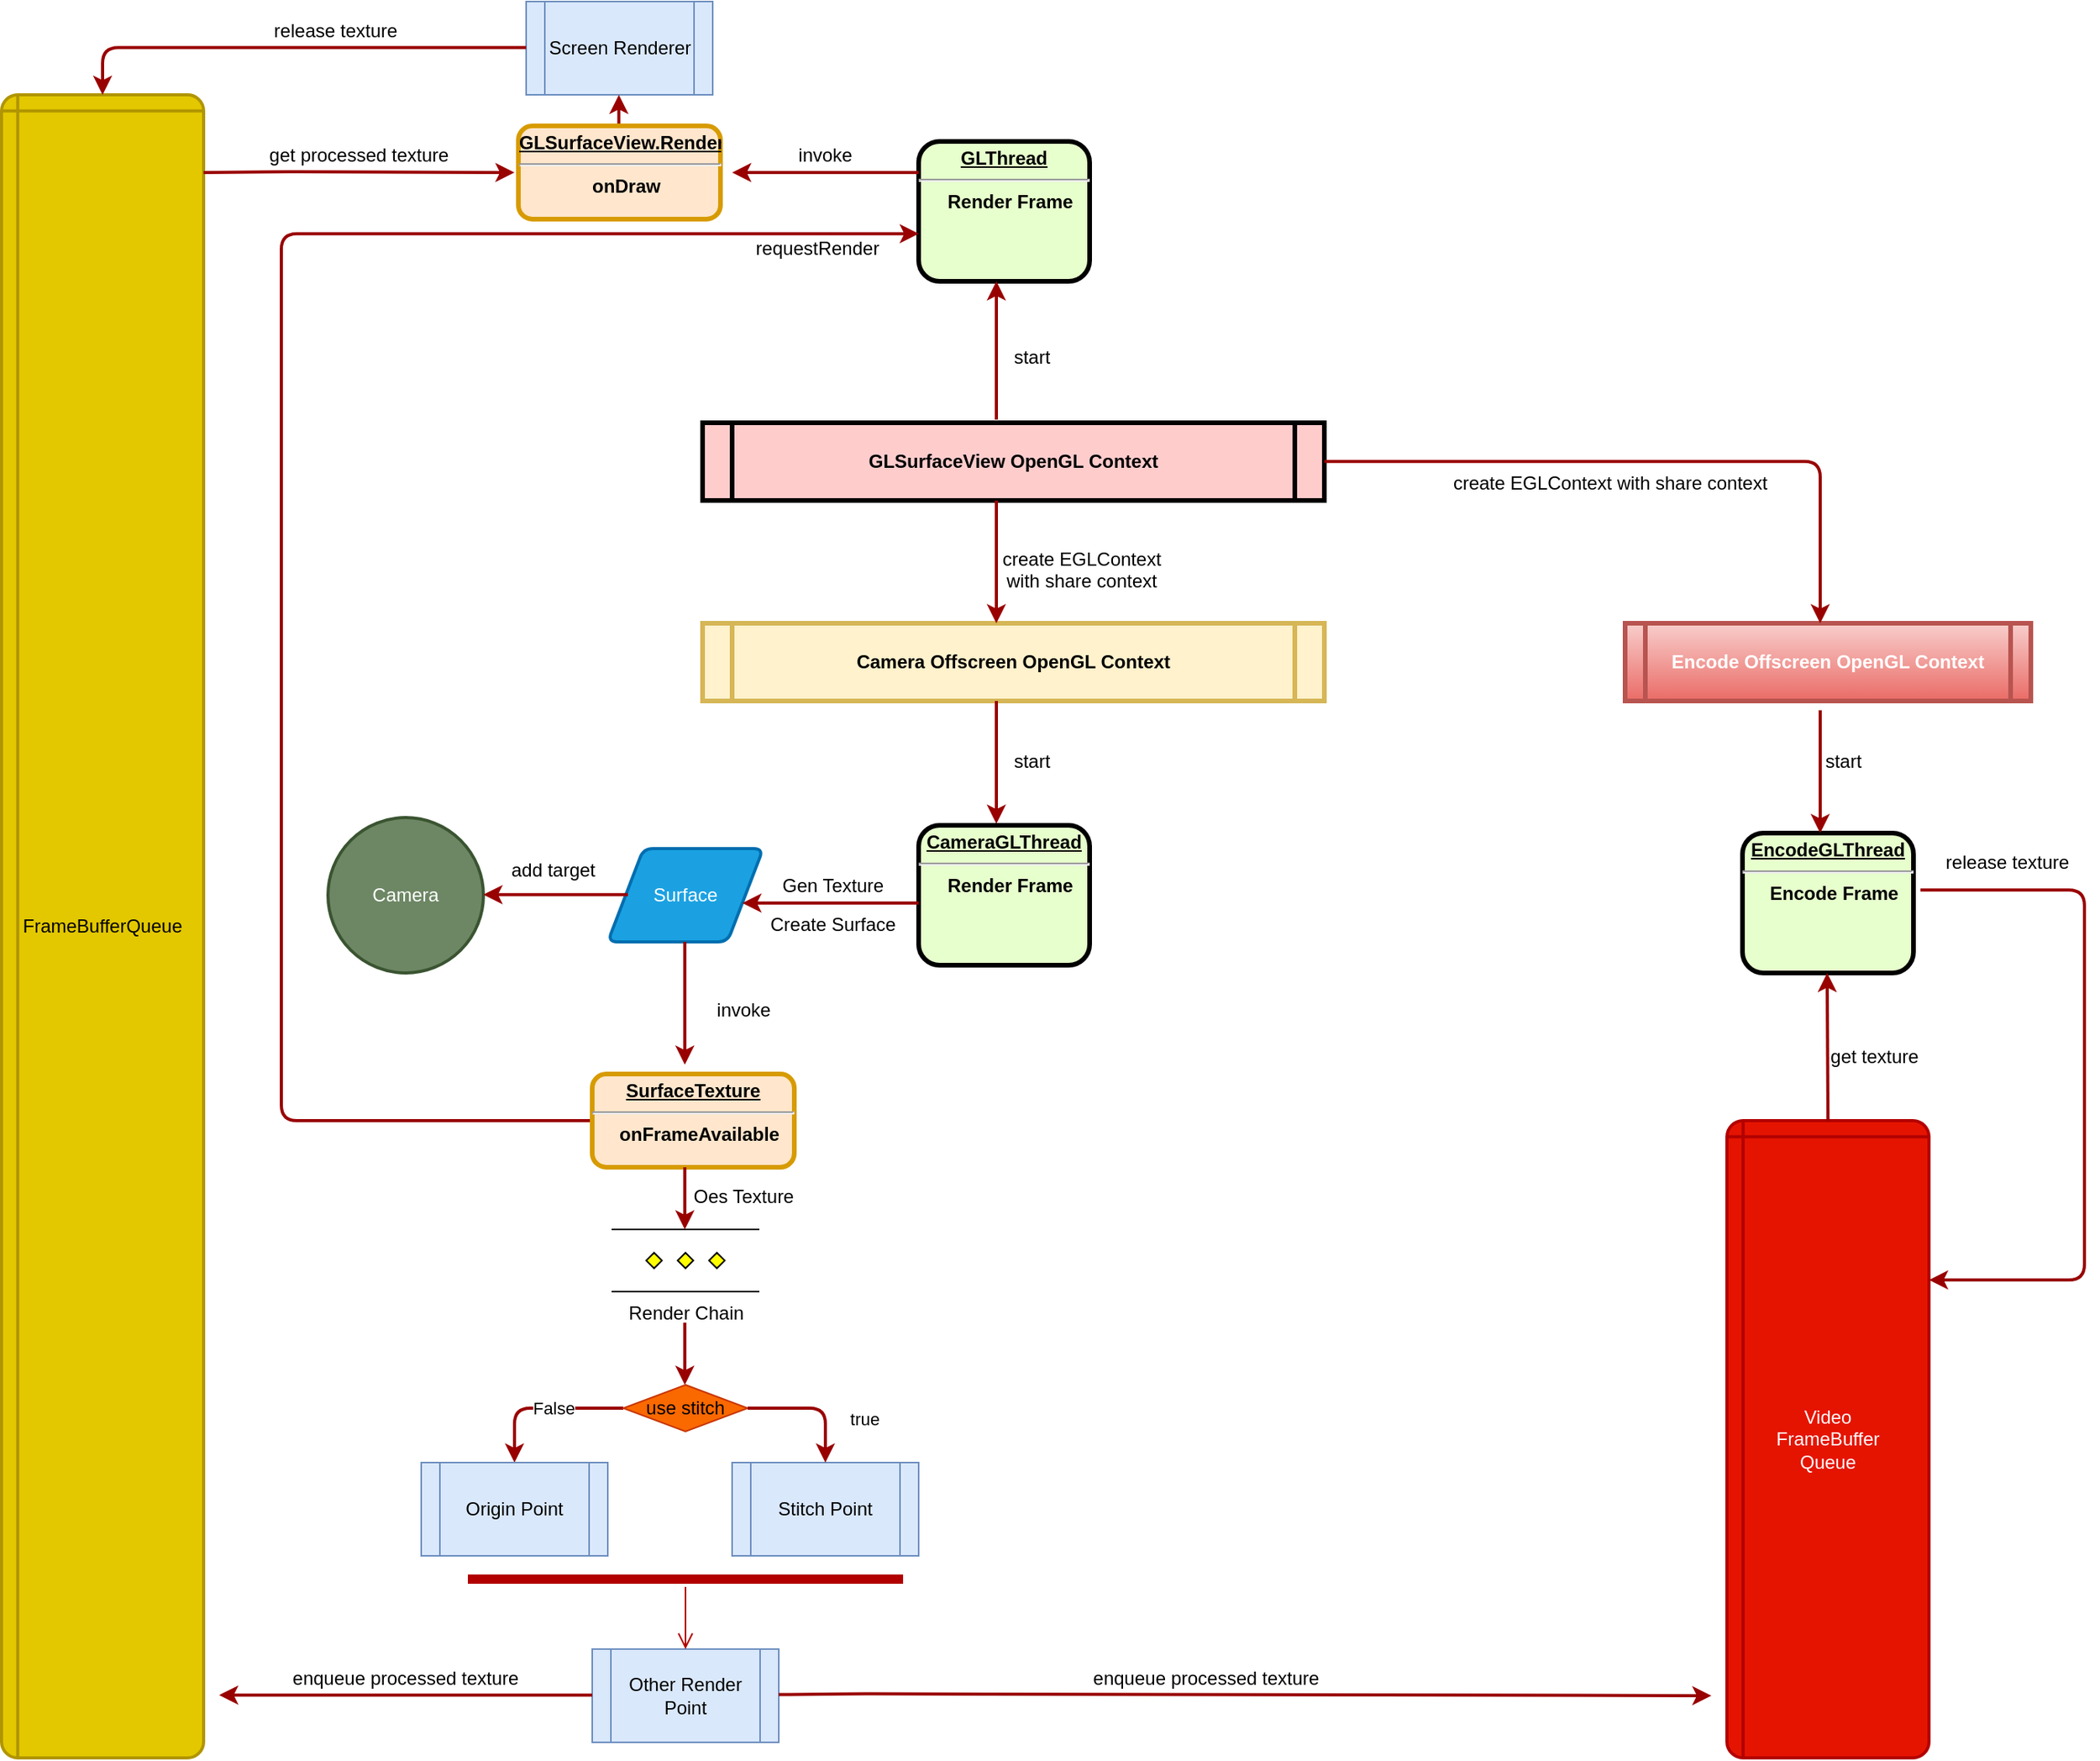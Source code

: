 <mxfile version="21.6.6" type="github">
  <diagram name="Page-1" id="c7558073-3199-34d8-9f00-42111426c3f3">
    <mxGraphModel dx="3139" dy="1500" grid="1" gridSize="10" guides="1" tooltips="1" connect="1" arrows="1" fold="1" page="1" pageScale="1" pageWidth="826" pageHeight="1169" background="none" math="0" shadow="0">
      <root>
        <mxCell id="0" />
        <mxCell id="1" parent="0" />
        <mxCell id="5" value="GLSurfaceView OpenGL Context" style="shape=process;whiteSpace=wrap;align=center;verticalAlign=middle;size=0.048;fontStyle=1;strokeWidth=3;fillColor=#FFCCCC" parent="1" vertex="1">
          <mxGeometry x="201.0" y="391" width="400" height="50" as="geometry" />
        </mxCell>
        <mxCell id="6" value="&lt;p style=&quot;margin: 0px; margin-top: 4px; text-align: center; text-decoration: underline;&quot;&gt;&lt;strong&gt;GLThread&lt;/strong&gt;&lt;/p&gt;&lt;hr&gt;&lt;p style=&quot;margin: 0px; margin-left: 8px;&quot;&gt;Render Frame&lt;/p&gt;" style="verticalAlign=middle;align=center;overflow=fill;fontSize=12;fontFamily=Helvetica;html=1;rounded=1;fontStyle=1;strokeWidth=3;fillColor=#E6FFCC" parent="1" vertex="1">
          <mxGeometry x="340" y="210" width="110" height="90" as="geometry" />
        </mxCell>
        <mxCell id="67" value="" style="edgeStyle=elbowEdgeStyle;elbow=horizontal;strokeColor=#990000;strokeWidth=2;exitX=1;exitY=0.5;exitDx=0;exitDy=0;entryX=0.001;entryY=0.66;entryDx=0;entryDy=0;entryPerimeter=0;" parent="1" source="LfiOazo-bAknNzq19aFs-124" target="6" edge="1">
          <mxGeometry width="100" height="100" relative="1" as="geometry">
            <mxPoint x="750.41" y="840.5" as="sourcePoint" />
            <mxPoint x="730" y="450" as="targetPoint" />
            <Array as="points">
              <mxPoint x="-70" y="580" />
            </Array>
          </mxGeometry>
        </mxCell>
        <mxCell id="68" value="" style="edgeStyle=elbowEdgeStyle;elbow=horizontal;strokeColor=#990000;strokeWidth=2;exitX=0;exitY=0.5;exitDx=0;exitDy=0;" parent="1" source="LfiOazo-bAknNzq19aFs-136" edge="1">
          <mxGeometry width="100" height="100" relative="1" as="geometry">
            <mxPoint x="79.92" y="1020" as="sourcePoint" />
            <mxPoint x="80" y="1060" as="targetPoint" />
            <Array as="points">
              <mxPoint x="80" y="1050" />
            </Array>
          </mxGeometry>
        </mxCell>
        <mxCell id="LfiOazo-bAknNzq19aFs-138" value="False" style="edgeLabel;html=1;align=center;verticalAlign=middle;resizable=0;points=[];" vertex="1" connectable="0" parent="68">
          <mxGeometry x="0.331" y="3" relative="1" as="geometry">
            <mxPoint x="22" as="offset" />
          </mxGeometry>
        </mxCell>
        <mxCell id="93" value="" style="edgeStyle=elbowEdgeStyle;elbow=horizontal;strokeColor=#990000;strokeWidth=2;entryX=0.5;entryY=1;entryDx=0;entryDy=0;" parent="1" edge="1">
          <mxGeometry width="100" height="100" relative="1" as="geometry">
            <mxPoint x="390" y="389" as="sourcePoint" />
            <mxPoint x="390.5" y="300" as="targetPoint" />
            <Array as="points">
              <mxPoint x="390" y="349" />
            </Array>
          </mxGeometry>
        </mxCell>
        <mxCell id="LfiOazo-bAknNzq19aFs-99" value="Camera Offscreen OpenGL Context" style="shape=process;whiteSpace=wrap;align=center;verticalAlign=middle;size=0.048;fontStyle=1;strokeWidth=3;fillColor=#fff2cc;strokeColor=#d6b656;" vertex="1" parent="1">
          <mxGeometry x="201.0" y="520" width="400" height="50" as="geometry" />
        </mxCell>
        <mxCell id="LfiOazo-bAknNzq19aFs-100" value="" style="edgeStyle=elbowEdgeStyle;elbow=horizontal;strokeColor=#990000;strokeWidth=2" edge="1" parent="1">
          <mxGeometry width="100" height="100" relative="1" as="geometry">
            <mxPoint x="390" y="441" as="sourcePoint" />
            <mxPoint x="390" y="520" as="targetPoint" />
            <Array as="points">
              <mxPoint x="390" y="475" />
            </Array>
          </mxGeometry>
        </mxCell>
        <mxCell id="LfiOazo-bAknNzq19aFs-101" value="create EGLContext &#xa;with share context" style="text;spacingTop=-5;align=center" vertex="1" parent="1">
          <mxGeometry x="430" y="470" width="30" height="20" as="geometry" />
        </mxCell>
        <mxCell id="LfiOazo-bAknNzq19aFs-106" value="&lt;p style=&quot;margin: 0px; margin-top: 4px; text-align: center; text-decoration: underline;&quot;&gt;CameraGLThread&lt;/p&gt;&lt;hr&gt;&lt;p style=&quot;margin: 0px; margin-left: 8px;&quot;&gt;Render Frame&lt;/p&gt;" style="verticalAlign=middle;align=center;overflow=fill;fontSize=12;fontFamily=Helvetica;html=1;rounded=1;fontStyle=1;strokeWidth=3;fillColor=#E6FFCC" vertex="1" parent="1">
          <mxGeometry x="340" y="650" width="110" height="90" as="geometry" />
        </mxCell>
        <mxCell id="LfiOazo-bAknNzq19aFs-107" value="" style="edgeStyle=elbowEdgeStyle;elbow=horizontal;strokeColor=#990000;strokeWidth=2" edge="1" parent="1">
          <mxGeometry width="100" height="100" relative="1" as="geometry">
            <mxPoint x="390" y="570" as="sourcePoint" />
            <mxPoint x="390" y="649" as="targetPoint" />
            <Array as="points">
              <mxPoint x="390" y="604" />
            </Array>
          </mxGeometry>
        </mxCell>
        <mxCell id="LfiOazo-bAknNzq19aFs-108" value="FrameBufferQueue" style="shape=internalStorage;whiteSpace=wrap;html=1;dx=10;dy=10;rounded=1;arcSize=8;strokeWidth=2;fillColor=#e3c800;fontColor=#000000;strokeColor=#B09500;" vertex="1" parent="1">
          <mxGeometry x="-250" y="180" width="130" height="1070" as="geometry" />
        </mxCell>
        <mxCell id="LfiOazo-bAknNzq19aFs-109" value="Camera" style="strokeWidth=2;html=1;shape=mxgraph.flowchart.start_2;whiteSpace=wrap;fillColor=#6d8764;fontColor=#ffffff;strokeColor=#3A5431;" vertex="1" parent="1">
          <mxGeometry x="-40" y="645" width="100" height="100" as="geometry" />
        </mxCell>
        <mxCell id="LfiOazo-bAknNzq19aFs-112" value="Surface" style="shape=parallelogram;html=1;strokeWidth=2;perimeter=parallelogramPerimeter;whiteSpace=wrap;rounded=1;arcSize=12;size=0.23;fillColor=#1ba1e2;fontColor=#ffffff;strokeColor=#006EAF;" vertex="1" parent="1">
          <mxGeometry x="140" y="665" width="100" height="60" as="geometry" />
        </mxCell>
        <mxCell id="LfiOazo-bAknNzq19aFs-113" value="" style="edgeStyle=elbowEdgeStyle;elbow=vertical;strokeColor=#990000;strokeWidth=2" edge="1" parent="1" target="LfiOazo-bAknNzq19aFs-112">
          <mxGeometry width="100" height="100" relative="1" as="geometry">
            <mxPoint x="340" y="700" as="sourcePoint" />
            <mxPoint x="260" y="700" as="targetPoint" />
            <Array as="points">
              <mxPoint x="309" y="700" />
            </Array>
          </mxGeometry>
        </mxCell>
        <mxCell id="LfiOazo-bAknNzq19aFs-116" value="Gen Texture" style="text;spacingTop=-5;align=center" vertex="1" parent="1">
          <mxGeometry x="270" y="680" width="30" height="20" as="geometry" />
        </mxCell>
        <mxCell id="LfiOazo-bAknNzq19aFs-117" value="Create Surface" style="text;spacingTop=-5;align=center" vertex="1" parent="1">
          <mxGeometry x="270" y="705" width="30" height="20" as="geometry" />
        </mxCell>
        <mxCell id="LfiOazo-bAknNzq19aFs-118" value="" style="edgeStyle=elbowEdgeStyle;elbow=horizontal;strokeColor=#990000;strokeWidth=2" edge="1" parent="1">
          <mxGeometry width="100" height="100" relative="1" as="geometry">
            <mxPoint x="189.58" y="725" as="sourcePoint" />
            <mxPoint x="189.58" y="804" as="targetPoint" />
            <Array as="points">
              <mxPoint x="189.58" y="759" />
            </Array>
          </mxGeometry>
        </mxCell>
        <mxCell id="LfiOazo-bAknNzq19aFs-122" value="" style="edgeStyle=elbowEdgeStyle;elbow=vertical;strokeColor=#990000;strokeWidth=2" edge="1" parent="1">
          <mxGeometry width="100" height="100" relative="1" as="geometry">
            <mxPoint x="153" y="694.58" as="sourcePoint" />
            <mxPoint x="60" y="695" as="targetPoint" />
            <Array as="points">
              <mxPoint x="122" y="694.58" />
            </Array>
          </mxGeometry>
        </mxCell>
        <mxCell id="LfiOazo-bAknNzq19aFs-123" value="add target" style="text;spacingTop=-5;align=center" vertex="1" parent="1">
          <mxGeometry x="90" y="670" width="30" height="20" as="geometry" />
        </mxCell>
        <mxCell id="LfiOazo-bAknNzq19aFs-124" value="&lt;p style=&quot;margin: 0px; margin-top: 4px; text-align: center; text-decoration: underline;&quot;&gt;SurfaceTexture&lt;/p&gt;&lt;hr&gt;&lt;p style=&quot;margin: 0px; margin-left: 8px;&quot;&gt;onFrameAvailable&lt;/p&gt;" style="verticalAlign=middle;align=center;overflow=fill;fontSize=12;fontFamily=Helvetica;html=1;rounded=1;fontStyle=1;strokeWidth=3;fillColor=#ffe6cc;strokeColor=#d79b00;" vertex="1" parent="1">
          <mxGeometry x="130" y="810" width="130" height="60" as="geometry" />
        </mxCell>
        <mxCell id="LfiOazo-bAknNzq19aFs-126" value="Render Chain" style="verticalLabelPosition=bottom;verticalAlign=top;html=1;shape=mxgraph.flowchart.parallel_mode;pointerEvents=1" vertex="1" parent="1">
          <mxGeometry x="142.5" y="910" width="95" height="40" as="geometry" />
        </mxCell>
        <mxCell id="LfiOazo-bAknNzq19aFs-127" value="invoke" style="text;spacingTop=-5;align=center" vertex="1" parent="1">
          <mxGeometry x="212.5" y="760" width="30" height="20" as="geometry" />
        </mxCell>
        <mxCell id="LfiOazo-bAknNzq19aFs-128" value="" style="edgeStyle=elbowEdgeStyle;elbow=horizontal;strokeColor=#990000;strokeWidth=2" edge="1" parent="1">
          <mxGeometry width="100" height="100" relative="1" as="geometry">
            <mxPoint x="189.58" y="870" as="sourcePoint" />
            <mxPoint x="190" y="910" as="targetPoint" />
            <Array as="points">
              <mxPoint x="189.58" y="904" />
            </Array>
          </mxGeometry>
        </mxCell>
        <mxCell id="LfiOazo-bAknNzq19aFs-129" value="Oes Texture" style="text;spacingTop=-5;align=center" vertex="1" parent="1">
          <mxGeometry x="212.5" y="880" width="30" height="20" as="geometry" />
        </mxCell>
        <mxCell id="LfiOazo-bAknNzq19aFs-133" value="Stitch Point" style="shape=process;whiteSpace=wrap;html=1;backgroundOutline=1;fillColor=#dae8fc;strokeColor=#6c8ebf;" vertex="1" parent="1">
          <mxGeometry x="220" y="1060" width="120" height="60" as="geometry" />
        </mxCell>
        <mxCell id="LfiOazo-bAknNzq19aFs-134" value="Origin Point" style="shape=process;whiteSpace=wrap;html=1;backgroundOutline=1;fillColor=#dae8fc;strokeColor=#6c8ebf;" vertex="1" parent="1">
          <mxGeometry x="20" y="1060" width="120" height="60" as="geometry" />
        </mxCell>
        <mxCell id="LfiOazo-bAknNzq19aFs-135" value="Other Render Point" style="shape=process;whiteSpace=wrap;html=1;backgroundOutline=1;fillColor=#dae8fc;strokeColor=#6c8ebf;" vertex="1" parent="1">
          <mxGeometry x="130" y="1180" width="120" height="60" as="geometry" />
        </mxCell>
        <mxCell id="LfiOazo-bAknNzq19aFs-136" value="use stitch" style="rhombus;whiteSpace=wrap;html=1;fillColor=#fa6800;fontColor=#000000;strokeColor=#C73500;" vertex="1" parent="1">
          <mxGeometry x="150" y="1010" width="80" height="30" as="geometry" />
        </mxCell>
        <mxCell id="LfiOazo-bAknNzq19aFs-137" value="" style="edgeStyle=elbowEdgeStyle;elbow=horizontal;strokeColor=#990000;strokeWidth=2" edge="1" parent="1">
          <mxGeometry width="100" height="100" relative="1" as="geometry">
            <mxPoint x="189.58" y="970" as="sourcePoint" />
            <mxPoint x="190" y="1010" as="targetPoint" />
            <Array as="points">
              <mxPoint x="189.58" y="1004" />
            </Array>
          </mxGeometry>
        </mxCell>
        <mxCell id="LfiOazo-bAknNzq19aFs-139" value="" style="edgeStyle=elbowEdgeStyle;elbow=horizontal;strokeColor=#990000;strokeWidth=2;exitX=1;exitY=0.5;exitDx=0;exitDy=0;" edge="1" parent="1" source="LfiOazo-bAknNzq19aFs-136">
          <mxGeometry width="100" height="100" relative="1" as="geometry">
            <mxPoint x="160" y="1035" as="sourcePoint" />
            <mxPoint x="280" y="1060" as="targetPoint" />
            <Array as="points">
              <mxPoint x="280" y="1050" />
            </Array>
          </mxGeometry>
        </mxCell>
        <mxCell id="LfiOazo-bAknNzq19aFs-140" value="true" style="edgeLabel;html=1;align=center;verticalAlign=middle;resizable=0;points=[];" vertex="1" connectable="0" parent="LfiOazo-bAknNzq19aFs-139">
          <mxGeometry x="0.331" y="3" relative="1" as="geometry">
            <mxPoint x="22" as="offset" />
          </mxGeometry>
        </mxCell>
        <mxCell id="LfiOazo-bAknNzq19aFs-141" value="" style="shape=line;html=1;strokeWidth=6;strokeColor=#B20000;fillColor=#e51400;fontColor=#ffffff;" vertex="1" parent="1">
          <mxGeometry x="50" y="1130" width="280" height="10" as="geometry" />
        </mxCell>
        <mxCell id="LfiOazo-bAknNzq19aFs-142" value="" style="edgeStyle=orthogonalEdgeStyle;html=1;verticalAlign=bottom;endArrow=open;endSize=8;strokeColor=#B20000;rounded=0;fillColor=#e51400;" edge="1" source="LfiOazo-bAknNzq19aFs-141" parent="1">
          <mxGeometry relative="1" as="geometry">
            <mxPoint x="190" y="1180" as="targetPoint" />
          </mxGeometry>
        </mxCell>
        <mxCell id="LfiOazo-bAknNzq19aFs-143" value="" style="edgeStyle=elbowEdgeStyle;elbow=vertical;strokeColor=#990000;strokeWidth=2" edge="1" parent="1">
          <mxGeometry width="100" height="100" relative="1" as="geometry">
            <mxPoint x="130" y="1209.58" as="sourcePoint" />
            <mxPoint x="-110" y="1210" as="targetPoint" />
            <Array as="points">
              <mxPoint x="99" y="1209.58" />
            </Array>
          </mxGeometry>
        </mxCell>
        <mxCell id="LfiOazo-bAknNzq19aFs-144" value="enqueue processed texture" style="text;spacingTop=-5;align=center" vertex="1" parent="1">
          <mxGeometry x="-5" y="1190" width="30" height="20" as="geometry" />
        </mxCell>
        <mxCell id="LfiOazo-bAknNzq19aFs-145" value="requestRender" style="text;spacingTop=-5;align=center" vertex="1" parent="1">
          <mxGeometry x="260" y="270" width="30" height="20" as="geometry" />
        </mxCell>
        <mxCell id="LfiOazo-bAknNzq19aFs-147" value="" style="edgeStyle=elbowEdgeStyle;elbow=vertical;strokeColor=#990000;strokeWidth=2" edge="1" parent="1">
          <mxGeometry width="100" height="100" relative="1" as="geometry">
            <mxPoint x="340" y="230" as="sourcePoint" />
            <mxPoint x="220" y="230.42" as="targetPoint" />
            <Array as="points">
              <mxPoint x="309" y="230" />
            </Array>
          </mxGeometry>
        </mxCell>
        <mxCell id="LfiOazo-bAknNzq19aFs-148" value="invoke" style="text;spacingTop=-5;align=center" vertex="1" parent="1">
          <mxGeometry x="265" y="210" width="30" height="20" as="geometry" />
        </mxCell>
        <mxCell id="LfiOazo-bAknNzq19aFs-151" value="get processed texture" style="text;spacingTop=-5;align=center" vertex="1" parent="1">
          <mxGeometry x="-35" y="210" width="30" height="20" as="geometry" />
        </mxCell>
        <mxCell id="LfiOazo-bAknNzq19aFs-152" value="Screen Renderer" style="shape=process;whiteSpace=wrap;html=1;backgroundOutline=1;fillColor=#dae8fc;strokeColor=#6c8ebf;" vertex="1" parent="1">
          <mxGeometry x="87.5" y="120" width="120" height="60" as="geometry" />
        </mxCell>
        <mxCell id="LfiOazo-bAknNzq19aFs-153" value="" style="edgeStyle=elbowEdgeStyle;elbow=horizontal;strokeColor=#990000;strokeWidth=2;entryX=0.5;entryY=1;entryDx=0;entryDy=0;" edge="1" parent="1" source="LfiOazo-bAknNzq19aFs-146" target="LfiOazo-bAknNzq19aFs-152">
          <mxGeometry width="100" height="100" relative="1" as="geometry">
            <mxPoint x="147.14" y="225" as="sourcePoint" />
            <mxPoint x="147.64" y="190.5" as="targetPoint" />
            <Array as="points">
              <mxPoint x="147.14" y="239.5" />
            </Array>
          </mxGeometry>
        </mxCell>
        <mxCell id="LfiOazo-bAknNzq19aFs-155" value="texture" style="text;spacingTop=-5;align=center" vertex="1" parent="1">
          <mxGeometry x="160" y="200" width="30" height="20" as="geometry" />
        </mxCell>
        <mxCell id="LfiOazo-bAknNzq19aFs-156" value="" style="edgeStyle=elbowEdgeStyle;elbow=vertical;strokeColor=#990000;strokeWidth=2;entryX=0.5;entryY=0;entryDx=0;entryDy=0;" edge="1" parent="1" target="LfiOazo-bAknNzq19aFs-108">
          <mxGeometry width="100" height="100" relative="1" as="geometry">
            <mxPoint x="87.5" y="149.64" as="sourcePoint" />
            <mxPoint x="-180" y="170" as="targetPoint" />
            <Array as="points">
              <mxPoint x="56.5" y="149.64" />
            </Array>
          </mxGeometry>
        </mxCell>
        <mxCell id="LfiOazo-bAknNzq19aFs-157" value="release texture" style="text;spacingTop=-5;align=center" vertex="1" parent="1">
          <mxGeometry x="-50" y="130" width="30" height="20" as="geometry" />
        </mxCell>
        <mxCell id="LfiOazo-bAknNzq19aFs-158" value="Video&lt;br&gt;FrameBuffer&lt;br&gt;Queue" style="shape=internalStorage;whiteSpace=wrap;html=1;dx=10;dy=10;rounded=1;arcSize=8;strokeWidth=2;fillColor=#e51400;fontColor=#ffffff;strokeColor=#B20000;" vertex="1" parent="1">
          <mxGeometry x="860" y="840" width="130" height="410" as="geometry" />
        </mxCell>
        <mxCell id="LfiOazo-bAknNzq19aFs-159" value="" style="edgeStyle=none;noEdgeStyle=1;strokeColor=#990000;strokeWidth=2" edge="1" parent="1">
          <mxGeometry width="100" height="100" relative="1" as="geometry">
            <mxPoint x="250" y="1209.276" as="sourcePoint" />
            <mxPoint x="850" y="1210" as="targetPoint" />
            <Array as="points">
              <mxPoint x="300" y="1208.75" />
            </Array>
          </mxGeometry>
        </mxCell>
        <mxCell id="LfiOazo-bAknNzq19aFs-160" value="enqueue processed texture" style="text;spacingTop=-5;align=center" vertex="1" parent="1">
          <mxGeometry x="510" y="1190" width="30" height="20" as="geometry" />
        </mxCell>
        <mxCell id="LfiOazo-bAknNzq19aFs-161" value="Encode Offscreen OpenGL Context" style="shape=process;whiteSpace=wrap;align=center;verticalAlign=middle;size=0.048;fontStyle=1;strokeWidth=3;fillColor=#f8cecc;strokeColor=#b85450;gradientColor=#ea6b66;fontColor=#ffffff;" vertex="1" parent="1">
          <mxGeometry x="794.5" y="520" width="261" height="50" as="geometry" />
        </mxCell>
        <mxCell id="LfiOazo-bAknNzq19aFs-162" value="" style="edgeStyle=elbowEdgeStyle;elbow=vertical;strokeColor=#990000;strokeWidth=2;exitX=1;exitY=0.07;exitDx=0;exitDy=0;exitPerimeter=0;" edge="1" parent="1">
          <mxGeometry width="100" height="100" relative="1" as="geometry">
            <mxPoint x="601" y="415.89" as="sourcePoint" />
            <mxPoint x="920" y="520" as="targetPoint" />
            <Array as="points">
              <mxPoint x="631" y="415.89" />
            </Array>
          </mxGeometry>
        </mxCell>
        <mxCell id="LfiOazo-bAknNzq19aFs-163" value="create EGLContext with share context" style="text;spacingTop=-5;align=center" vertex="1" parent="1">
          <mxGeometry x="770" y="421" width="30" height="20" as="geometry" />
        </mxCell>
        <mxCell id="LfiOazo-bAknNzq19aFs-165" value="" style="edgeStyle=elbowEdgeStyle;elbow=horizontal;strokeColor=#990000;strokeWidth=2;entryX=0.5;entryY=1;entryDx=0;entryDy=0;" edge="1" parent="1" target="LfiOazo-bAknNzq19aFs-146">
          <mxGeometry width="100" height="100" relative="1" as="geometry">
            <mxPoint x="147.14" y="225" as="sourcePoint" />
            <mxPoint x="148" y="180" as="targetPoint" />
            <Array as="points" />
          </mxGeometry>
        </mxCell>
        <mxCell id="LfiOazo-bAknNzq19aFs-146" value="&lt;p style=&quot;margin: 0px; margin-top: 4px; text-align: center; text-decoration: underline;&quot;&gt;GLSurfaceView.Render&lt;/p&gt;&lt;hr&gt;&lt;p style=&quot;margin: 0px; margin-left: 8px;&quot;&gt;onDraw&lt;/p&gt;" style="verticalAlign=middle;align=center;overflow=fill;fontSize=12;fontFamily=Helvetica;html=1;rounded=1;fontStyle=1;strokeWidth=3;fillColor=#ffe6cc;strokeColor=#d79b00;" vertex="1" parent="1">
          <mxGeometry x="82.5" y="200" width="130" height="60" as="geometry" />
        </mxCell>
        <mxCell id="LfiOazo-bAknNzq19aFs-166" value="" style="edgeStyle=none;noEdgeStyle=1;strokeColor=#990000;strokeWidth=2" edge="1" parent="1">
          <mxGeometry width="100" height="100" relative="1" as="geometry">
            <mxPoint x="-120" y="229.996" as="sourcePoint" />
            <mxPoint x="80" y="230" as="targetPoint" />
            <Array as="points">
              <mxPoint x="-70" y="229.47" />
            </Array>
          </mxGeometry>
        </mxCell>
        <mxCell id="LfiOazo-bAknNzq19aFs-167" value="&lt;p style=&quot;margin: 0px; margin-top: 4px; text-align: center; text-decoration: underline;&quot;&gt;EncodeGLThread&lt;/p&gt;&lt;hr&gt;&lt;p style=&quot;margin: 0px; margin-left: 8px;&quot;&gt;Encode Frame&lt;/p&gt;" style="verticalAlign=middle;align=center;overflow=fill;fontSize=12;fontFamily=Helvetica;html=1;rounded=1;fontStyle=1;strokeWidth=3;fillColor=#E6FFCC" vertex="1" parent="1">
          <mxGeometry x="870" y="655" width="110" height="90" as="geometry" />
        </mxCell>
        <mxCell id="LfiOazo-bAknNzq19aFs-168" value="start" style="text;spacingTop=-5;align=center" vertex="1" parent="1">
          <mxGeometry x="398" y="340" width="30" height="20" as="geometry" />
        </mxCell>
        <mxCell id="LfiOazo-bAknNzq19aFs-170" value="" style="edgeStyle=elbowEdgeStyle;elbow=horizontal;strokeColor=#990000;strokeWidth=2;entryX=0.5;entryY=1;entryDx=0;entryDy=0;exitX=0.5;exitY=0;exitDx=0;exitDy=0;" edge="1" parent="1" source="LfiOazo-bAknNzq19aFs-158">
          <mxGeometry width="100" height="100" relative="1" as="geometry">
            <mxPoint x="924.47" y="834" as="sourcePoint" />
            <mxPoint x="924.97" y="745" as="targetPoint" />
            <Array as="points">
              <mxPoint x="924.47" y="794" />
            </Array>
          </mxGeometry>
        </mxCell>
        <mxCell id="LfiOazo-bAknNzq19aFs-171" value="get texture" style="text;spacingTop=-5;align=center" vertex="1" parent="1">
          <mxGeometry x="940" y="790" width="30" height="20" as="geometry" />
        </mxCell>
        <mxCell id="LfiOazo-bAknNzq19aFs-173" value="" style="edgeStyle=elbowEdgeStyle;elbow=horizontal;strokeColor=#990000;strokeWidth=2" edge="1" parent="1">
          <mxGeometry width="100" height="100" relative="1" as="geometry">
            <mxPoint x="920" y="576" as="sourcePoint" />
            <mxPoint x="920" y="655" as="targetPoint" />
            <Array as="points">
              <mxPoint x="920" y="610" />
            </Array>
          </mxGeometry>
        </mxCell>
        <mxCell id="LfiOazo-bAknNzq19aFs-175" value="start" style="text;spacingTop=-5;align=center" vertex="1" parent="1">
          <mxGeometry x="920" y="600" width="30" height="20" as="geometry" />
        </mxCell>
        <mxCell id="LfiOazo-bAknNzq19aFs-176" value="" style="edgeStyle=elbowEdgeStyle;elbow=horizontal;strokeColor=#990000;strokeWidth=2;exitX=1.041;exitY=0.407;exitDx=0;exitDy=0;exitPerimeter=0;entryX=1;entryY=0.25;entryDx=0;entryDy=0;" edge="1" parent="1" source="LfiOazo-bAknNzq19aFs-167" target="LfiOazo-bAknNzq19aFs-158">
          <mxGeometry width="100" height="100" relative="1" as="geometry">
            <mxPoint x="1090" y="711" as="sourcePoint" />
            <mxPoint x="1090" y="790" as="targetPoint" />
            <Array as="points">
              <mxPoint x="1090" y="745" />
            </Array>
          </mxGeometry>
        </mxCell>
        <mxCell id="LfiOazo-bAknNzq19aFs-177" value="release texture" style="text;spacingTop=-5;align=center" vertex="1" parent="1">
          <mxGeometry x="1025.5" y="665" width="30" height="20" as="geometry" />
        </mxCell>
        <mxCell id="LfiOazo-bAknNzq19aFs-178" value="start" style="text;spacingTop=-5;align=center" vertex="1" parent="1">
          <mxGeometry x="398" y="600" width="30" height="20" as="geometry" />
        </mxCell>
      </root>
    </mxGraphModel>
  </diagram>
</mxfile>
